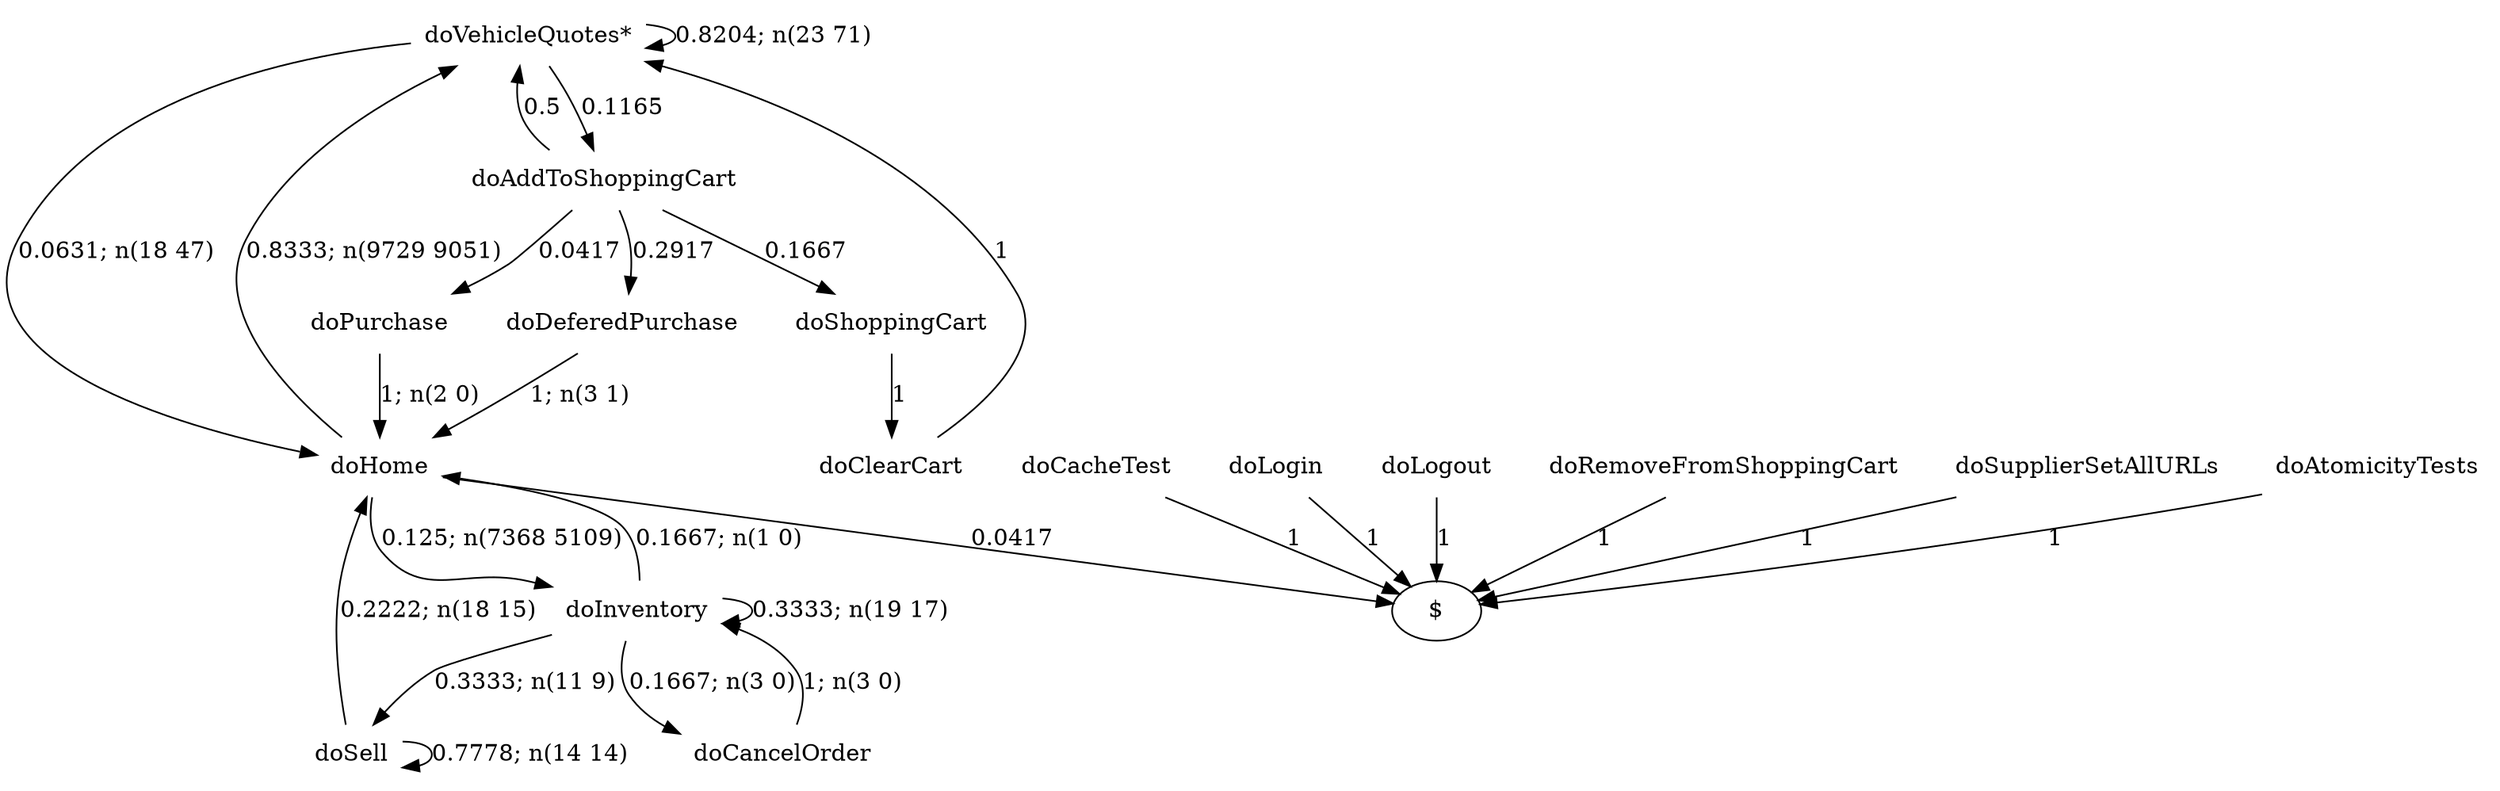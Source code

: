 digraph G {"doVehicleQuotes*" [label="doVehicleQuotes*",shape=none];"doSupplierSetAllURLs" [label="doSupplierSetAllURLs",shape=none];"doAtomicityTests" [label="doAtomicityTests",shape=none];"doCacheTest" [label="doCacheTest",shape=none];"doLogin" [label="doLogin",shape=none];"doAddToShoppingCart" [label="doAddToShoppingCart",shape=none];"doDeferedPurchase" [label="doDeferedPurchase",shape=none];"doHome" [label="doHome",shape=none];"doShoppingCart" [label="doShoppingCart",shape=none];"doClearCart" [label="doClearCart",shape=none];"doPurchase" [label="doPurchase",shape=none];"doInventory" [label="doInventory",shape=none];"doSell" [label="doSell",shape=none];"doLogout" [label="doLogout",shape=none];"doCancelOrder" [label="doCancelOrder",shape=none];"doRemoveFromShoppingCart" [label="doRemoveFromShoppingCart",shape=none];"doVehicleQuotes*"->"doVehicleQuotes*" [style=solid,label="0.8204; n(23 71)"];"doVehicleQuotes*"->"doAddToShoppingCart" [style=solid,label="0.1165"];"doVehicleQuotes*"->"doHome" [style=solid,label="0.0631; n(18 47)"];"doSupplierSetAllURLs"->"$" [style=solid,label="1"];"doAtomicityTests"->"$" [style=solid,label="1"];"doCacheTest"->"$" [style=solid,label="1"];"doLogin"->"$" [style=solid,label="1"];"doAddToShoppingCart"->"doVehicleQuotes*" [style=solid,label="0.5"];"doAddToShoppingCart"->"doDeferedPurchase" [style=solid,label="0.2917"];"doAddToShoppingCart"->"doShoppingCart" [style=solid,label="0.1667"];"doAddToShoppingCart"->"doPurchase" [style=solid,label="0.0417"];"doDeferedPurchase"->"doHome" [style=solid,label="1; n(3 1)"];"doHome"->"doVehicleQuotes*" [style=solid,label="0.8333; n(9729 9051)"];"doHome"->"doInventory" [style=solid,label="0.125; n(7368 5109)"];"doHome"->"$" [style=solid,label="0.0417"];"doShoppingCart"->"doClearCart" [style=solid,label="1"];"doClearCart"->"doVehicleQuotes*" [style=solid,label="1"];"doPurchase"->"doHome" [style=solid,label="1; n(2 0)"];"doInventory"->"doHome" [style=solid,label="0.1667; n(1 0)"];"doInventory"->"doInventory" [style=solid,label="0.3333; n(19 17)"];"doInventory"->"doSell" [style=solid,label="0.3333; n(11 9)"];"doInventory"->"doCancelOrder" [style=solid,label="0.1667; n(3 0)"];"doSell"->"doHome" [style=solid,label="0.2222; n(18 15)"];"doSell"->"doSell" [style=solid,label="0.7778; n(14 14)"];"doLogout"->"$" [style=solid,label="1"];"doCancelOrder"->"doInventory" [style=solid,label="1; n(3 0)"];"doRemoveFromShoppingCart"->"$" [style=solid,label="1"];}